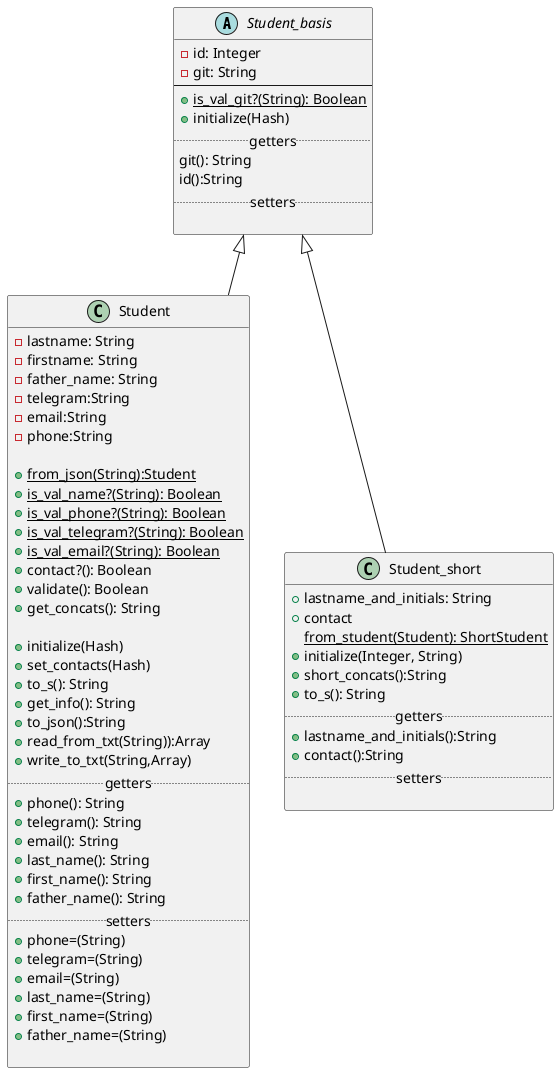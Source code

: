 @startuml
'https://plantuml.com/class-diagram'

abstract class Student_basis{
     -id: Integer
     -git: String
--
     +{static}is_val_git?(String): Boolean
     +initialize(Hash)
     .. getters..
     git(): String
     id():String
     .. setters ..

}

class Student extends Student_basis{
     -lastname: String
     -firstname: String
     -father_name: String
     -telegram:String
     -email:String
     -phone:String

     +{static}from_json(String):Student
     +{static}is_val_name?(String): Boolean
     +{static}is_val_phone?(String): Boolean
     +{static}is_val_telegram?(String): Boolean
     +{static}is_val_email?(String): Boolean
     +contact?(): Boolean
     +validate(): Boolean
     +get_concats(): String

     +initialize(Hash)
     +set_contacts(Hash)
     +to_s(): String
     +get_info(): String
     +to_json():String
     +read_from_txt(String)):Array
     +write_to_txt(String,Array)
     .. getters ..
     +phone(): String
     +telegram(): String
     +email(): String
     +last_name(): String
     +first_name(): String
     +father_name(): String
     .. setters ..
     +phone=(String)
     +telegram=(String)
     +email=(String)
     +last_name=(String)
     +first_name=(String)
     +father_name=(String)

}

class Student_short extends Student_basis{
     +lastname_and_initials: String
     +contact
     {static}from_student(Student): ShortStudent
     +initialize(Integer, String)
     +short_concats():String
     +to_s(): String
     .. getters ..
     +lastname_and_initials():String
     +contact():String
     .. setters ..

}
@enduml
